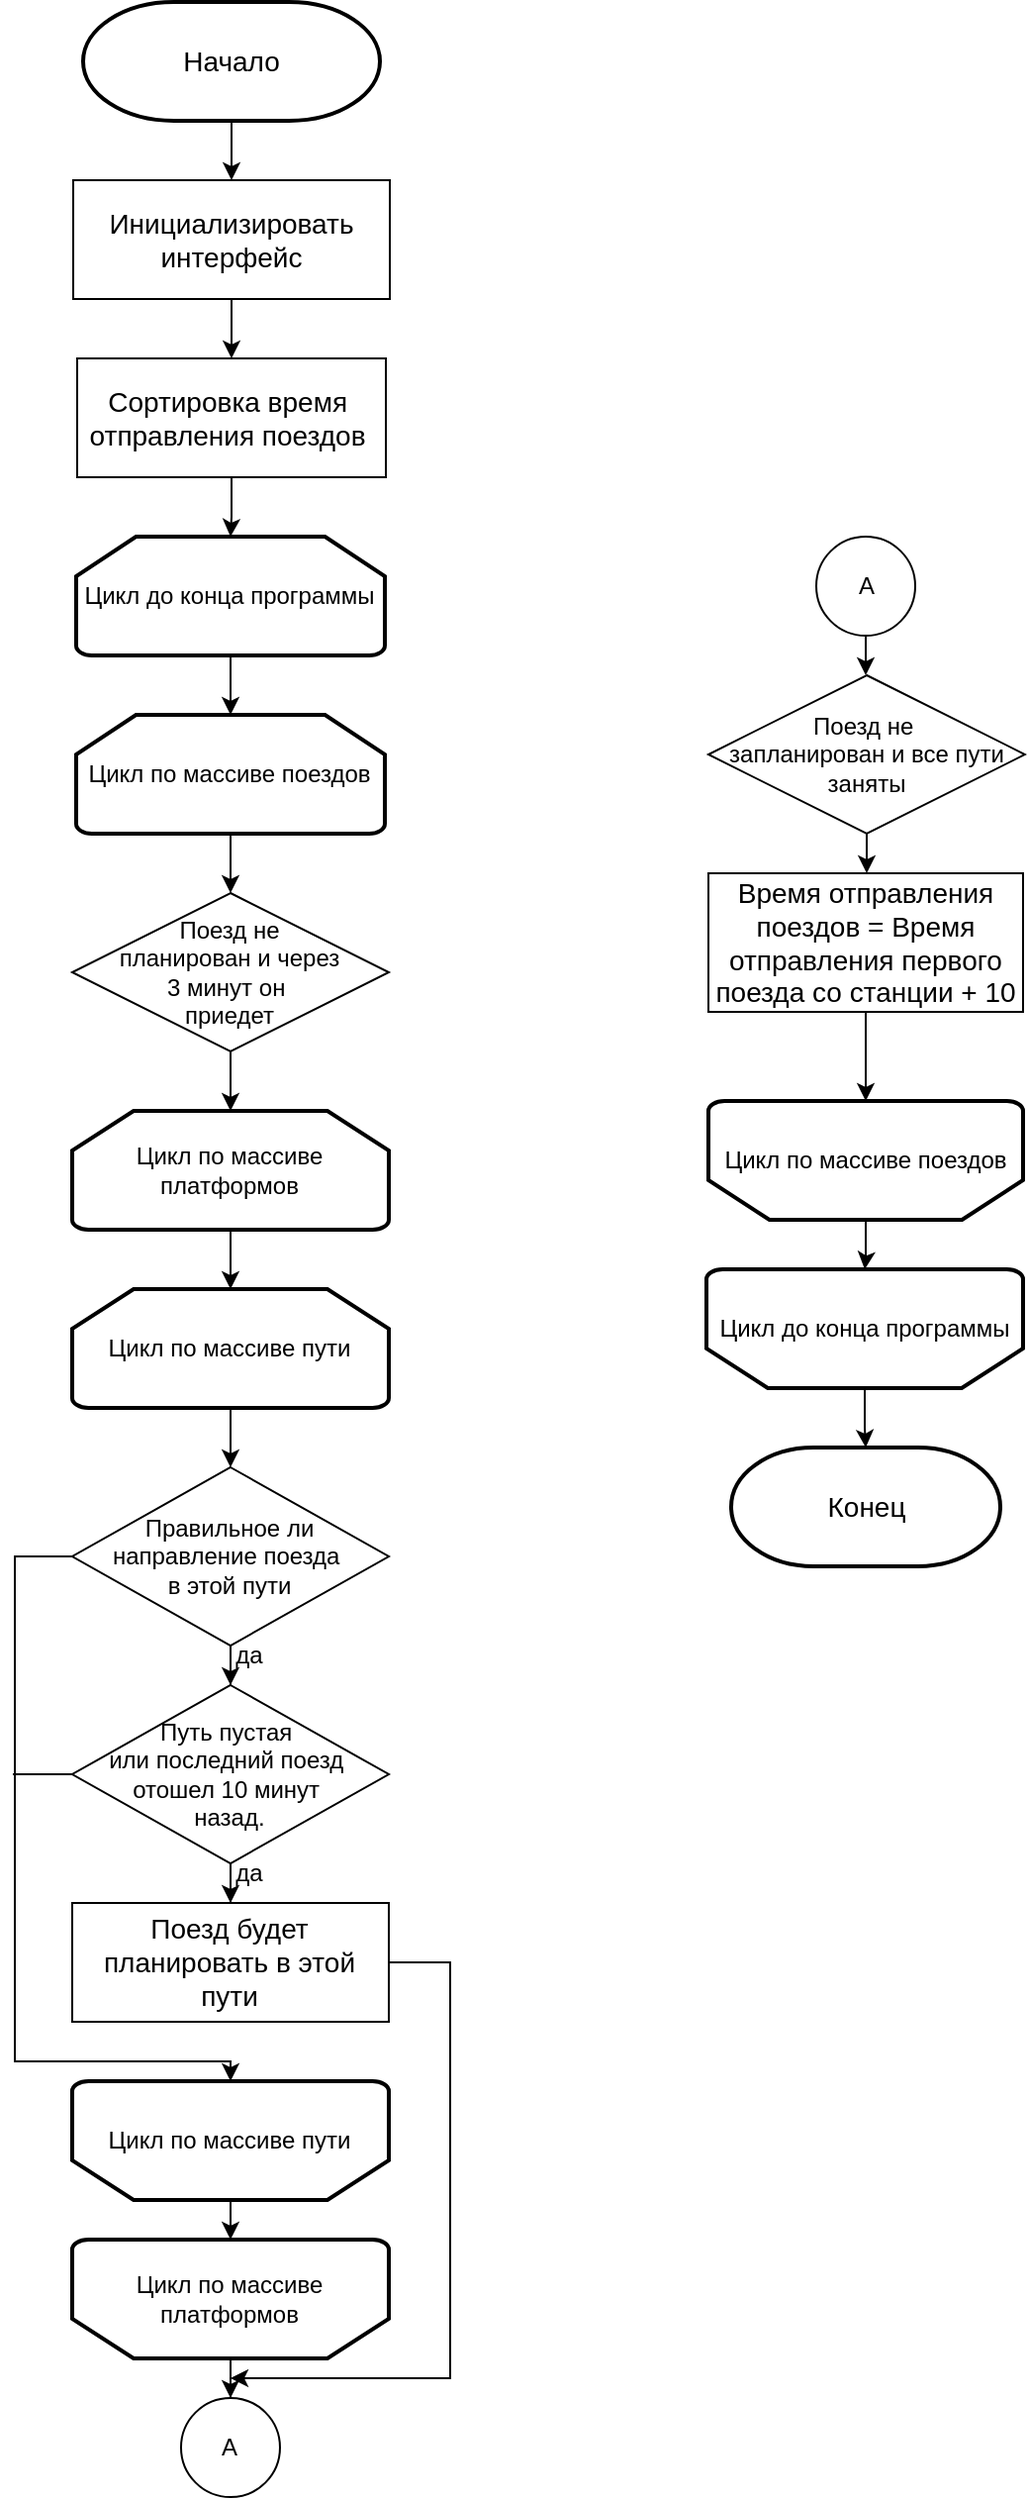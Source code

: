 <mxfile version="24.7.5">
  <diagram name="Trang-1" id="rMzL3UFabWsADVxy4FzP">
    <mxGraphModel dx="1050" dy="629" grid="1" gridSize="10" guides="1" tooltips="1" connect="1" arrows="1" fold="1" page="1" pageScale="1" pageWidth="827" pageHeight="1169" math="0" shadow="0">
      <root>
        <mxCell id="0" />
        <mxCell id="1" parent="0" />
        <mxCell id="mrZXV3vkeE_eTy5VasnF-18" style="edgeStyle=orthogonalEdgeStyle;rounded=0;orthogonalLoop=1;jettySize=auto;html=1;entryX=0.5;entryY=0;entryDx=0;entryDy=0;" parent="1" source="uBKHjGsXj6OErML4Wmsb-3" target="uBKHjGsXj6OErML4Wmsb-5" edge="1">
          <mxGeometry relative="1" as="geometry" />
        </mxCell>
        <mxCell id="uBKHjGsXj6OErML4Wmsb-3" value="Начало" style="strokeWidth=2;html=1;shape=mxgraph.flowchart.terminator;whiteSpace=wrap;fontSize=14;" parent="1" vertex="1">
          <mxGeometry x="55" y="30" width="150" height="60" as="geometry" />
        </mxCell>
        <mxCell id="uBKHjGsXj6OErML4Wmsb-4" value="Конец" style="strokeWidth=2;html=1;shape=mxgraph.flowchart.terminator;whiteSpace=wrap;fontSize=14;" parent="1" vertex="1">
          <mxGeometry x="382.5" y="760" width="136" height="60" as="geometry" />
        </mxCell>
        <mxCell id="mrZXV3vkeE_eTy5VasnF-19" style="edgeStyle=orthogonalEdgeStyle;rounded=0;orthogonalLoop=1;jettySize=auto;html=1;entryX=0.5;entryY=0;entryDx=0;entryDy=0;" parent="1" source="uBKHjGsXj6OErML4Wmsb-5" target="mrZXV3vkeE_eTy5VasnF-1" edge="1">
          <mxGeometry relative="1" as="geometry" />
        </mxCell>
        <mxCell id="uBKHjGsXj6OErML4Wmsb-5" value="Инициализировать интерфейс" style="rounded=0;whiteSpace=wrap;html=1;fontSize=14;" parent="1" vertex="1">
          <mxGeometry x="50" y="120" width="160" height="60" as="geometry" />
        </mxCell>
        <mxCell id="mrZXV3vkeE_eTy5VasnF-47" style="edgeStyle=orthogonalEdgeStyle;rounded=0;orthogonalLoop=1;jettySize=auto;html=1;" parent="1" source="uBKHjGsXj6OErML4Wmsb-9" edge="1">
          <mxGeometry relative="1" as="geometry">
            <mxPoint x="129.49" y="1230" as="targetPoint" />
            <Array as="points">
              <mxPoint x="240.49" y="1020" />
              <mxPoint x="240.49" y="1230" />
            </Array>
          </mxGeometry>
        </mxCell>
        <mxCell id="uBKHjGsXj6OErML4Wmsb-9" value="&lt;font style=&quot;font-size: 14px;&quot;&gt;Поезд будет планировать в этой пути&lt;/font&gt;" style="rounded=0;whiteSpace=wrap;html=1;fontSize=14;" parent="1" vertex="1">
          <mxGeometry x="49.49" y="990" width="160" height="60" as="geometry" />
        </mxCell>
        <mxCell id="uBKHjGsXj6OErML4Wmsb-14" value="Поезд не&lt;div&gt;&amp;nbsp;планирован и&amp;nbsp;&lt;span style=&quot;background-color: initial;&quot;&gt;через&amp;nbsp;&lt;/span&gt;&lt;/div&gt;&lt;div&gt;3 минут&amp;nbsp;&lt;span style=&quot;background-color: initial;&quot;&gt;он&amp;nbsp;&lt;/span&gt;&lt;/div&gt;&lt;div&gt;&lt;span style=&quot;background-color: initial;&quot;&gt;приедет&lt;/span&gt;&lt;/div&gt;" style="rhombus;whiteSpace=wrap;html=1;" parent="1" vertex="1">
          <mxGeometry x="49.49" y="480" width="160" height="80" as="geometry" />
        </mxCell>
        <mxCell id="mrZXV3vkeE_eTy5VasnF-1" value="Сортировка время&amp;nbsp; отправления поездов&amp;nbsp;" style="rounded=0;whiteSpace=wrap;html=1;fontSize=14;" parent="1" vertex="1">
          <mxGeometry x="52" y="210" width="156" height="60" as="geometry" />
        </mxCell>
        <mxCell id="mrZXV3vkeE_eTy5VasnF-21" style="edgeStyle=orthogonalEdgeStyle;rounded=0;orthogonalLoop=1;jettySize=auto;html=1;entryX=0.5;entryY=0;entryDx=0;entryDy=0;" parent="1" source="mrZXV3vkeE_eTy5VasnF-2" target="uBKHjGsXj6OErML4Wmsb-14" edge="1">
          <mxGeometry relative="1" as="geometry" />
        </mxCell>
        <mxCell id="mrZXV3vkeE_eTy5VasnF-2" value="Цикл по массиве поездов" style="strokeWidth=2;html=1;shape=mxgraph.flowchart.loop_limit;whiteSpace=wrap;" parent="1" vertex="1">
          <mxGeometry x="51.49" y="390" width="156" height="60" as="geometry" />
        </mxCell>
        <mxCell id="mrZXV3vkeE_eTy5VasnF-32" style="edgeStyle=orthogonalEdgeStyle;rounded=0;orthogonalLoop=1;jettySize=auto;html=1;entryX=0.5;entryY=0;entryDx=0;entryDy=0;" parent="1" source="mrZXV3vkeE_eTy5VasnF-5" target="uBKHjGsXj6OErML4Wmsb-9" edge="1">
          <mxGeometry relative="1" as="geometry" />
        </mxCell>
        <mxCell id="mrZXV3vkeE_eTy5VasnF-5" value="Путь пустая&amp;nbsp;&lt;div&gt;или&amp;nbsp;&lt;span style=&quot;background-color: initial;&quot;&gt;последний поезд&amp;nbsp;&lt;/span&gt;&lt;/div&gt;&lt;div&gt;&lt;span style=&quot;background-color: initial;&quot;&gt;отошел&amp;nbsp;&lt;/span&gt;&lt;span style=&quot;background-color: initial;&quot;&gt;10&amp;nbsp;&lt;/span&gt;&lt;span style=&quot;background-color: initial;&quot;&gt;минут&amp;nbsp;&lt;/span&gt;&lt;/div&gt;&lt;div&gt;&lt;span style=&quot;background-color: initial;&quot;&gt;назад.&lt;/span&gt;&lt;/div&gt;" style="rhombus;whiteSpace=wrap;html=1;" parent="1" vertex="1">
          <mxGeometry x="49.49" y="880" width="160" height="90" as="geometry" />
        </mxCell>
        <mxCell id="mrZXV3vkeE_eTy5VasnF-6" value="Цикл по массиве платформов" style="strokeWidth=2;html=1;shape=mxgraph.flowchart.loop_limit;whiteSpace=wrap;" parent="1" vertex="1">
          <mxGeometry x="49.49" y="590" width="160" height="60" as="geometry" />
        </mxCell>
        <mxCell id="mrZXV3vkeE_eTy5VasnF-25" style="edgeStyle=orthogonalEdgeStyle;rounded=0;orthogonalLoop=1;jettySize=auto;html=1;entryX=0.5;entryY=0;entryDx=0;entryDy=0;" parent="1" source="mrZXV3vkeE_eTy5VasnF-7" target="mrZXV3vkeE_eTy5VasnF-14" edge="1">
          <mxGeometry relative="1" as="geometry" />
        </mxCell>
        <mxCell id="mrZXV3vkeE_eTy5VasnF-7" value="Цикл по массиве пути" style="strokeWidth=2;html=1;shape=mxgraph.flowchart.loop_limit;whiteSpace=wrap;" parent="1" vertex="1">
          <mxGeometry x="49.49" y="680" width="160" height="60" as="geometry" />
        </mxCell>
        <mxCell id="mrZXV3vkeE_eTy5VasnF-8" value="Цикл по массиве поездов" style="strokeWidth=2;html=1;shape=mxgraph.flowchart.loop_limit;whiteSpace=wrap;direction=west;" parent="1" vertex="1">
          <mxGeometry x="371" y="585" width="159" height="60" as="geometry" />
        </mxCell>
        <mxCell id="mrZXV3vkeE_eTy5VasnF-10" value="Цикл по массиве пути" style="strokeWidth=2;html=1;shape=mxgraph.flowchart.loop_limit;whiteSpace=wrap;direction=west;" parent="1" vertex="1">
          <mxGeometry x="49.49" y="1080" width="160" height="60" as="geometry" />
        </mxCell>
        <mxCell id="mrZXV3vkeE_eTy5VasnF-13" value="Время отправления поездов = Время отправления первого поезда со станции + 10" style="rounded=0;whiteSpace=wrap;html=1;fontSize=14;" parent="1" vertex="1">
          <mxGeometry x="371" y="470" width="159" height="70" as="geometry" />
        </mxCell>
        <mxCell id="mrZXV3vkeE_eTy5VasnF-26" style="edgeStyle=orthogonalEdgeStyle;rounded=0;orthogonalLoop=1;jettySize=auto;html=1;entryX=0.5;entryY=0;entryDx=0;entryDy=0;" parent="1" source="mrZXV3vkeE_eTy5VasnF-14" target="mrZXV3vkeE_eTy5VasnF-5" edge="1">
          <mxGeometry relative="1" as="geometry" />
        </mxCell>
        <mxCell id="mrZXV3vkeE_eTy5VasnF-46" style="edgeStyle=orthogonalEdgeStyle;rounded=0;orthogonalLoop=1;jettySize=auto;html=1;entryX=0.5;entryY=1;entryDx=0;entryDy=0;entryPerimeter=0;" parent="1" source="mrZXV3vkeE_eTy5VasnF-14" target="mrZXV3vkeE_eTy5VasnF-10" edge="1">
          <mxGeometry relative="1" as="geometry">
            <mxPoint x="19.49" y="1080" as="targetPoint" />
            <Array as="points">
              <mxPoint x="20.49" y="815" />
              <mxPoint x="20.49" y="1070" />
              <mxPoint x="129.49" y="1070" />
            </Array>
          </mxGeometry>
        </mxCell>
        <mxCell id="mrZXV3vkeE_eTy5VasnF-14" value="Правильное ли направление поезда&amp;nbsp;&lt;div&gt;в этой пути&lt;/div&gt;" style="rhombus;whiteSpace=wrap;html=1;" parent="1" vertex="1">
          <mxGeometry x="49.49" y="770" width="160" height="90" as="geometry" />
        </mxCell>
        <mxCell id="mrZXV3vkeE_eTy5VasnF-38" style="edgeStyle=orthogonalEdgeStyle;rounded=0;orthogonalLoop=1;jettySize=auto;html=1;entryX=0.5;entryY=0;entryDx=0;entryDy=0;" parent="1" source="mrZXV3vkeE_eTy5VasnF-15" target="mrZXV3vkeE_eTy5VasnF-37" edge="1">
          <mxGeometry relative="1" as="geometry" />
        </mxCell>
        <mxCell id="mrZXV3vkeE_eTy5VasnF-15" value="Цикл по массиве платформов" style="strokeWidth=2;html=1;shape=mxgraph.flowchart.loop_limit;whiteSpace=wrap;direction=west;" parent="1" vertex="1">
          <mxGeometry x="49.49" y="1160" width="160" height="60" as="geometry" />
        </mxCell>
        <mxCell id="mrZXV3vkeE_eTy5VasnF-41" style="edgeStyle=orthogonalEdgeStyle;rounded=0;orthogonalLoop=1;jettySize=auto;html=1;entryX=0.5;entryY=0;entryDx=0;entryDy=0;" parent="1" source="mrZXV3vkeE_eTy5VasnF-17" target="mrZXV3vkeE_eTy5VasnF-13" edge="1">
          <mxGeometry relative="1" as="geometry" />
        </mxCell>
        <mxCell id="mrZXV3vkeE_eTy5VasnF-17" value="Поезд не&amp;nbsp;&lt;div&gt;запланирован и все пути заняты&lt;br&gt;&lt;/div&gt;" style="rhombus;whiteSpace=wrap;html=1;" parent="1" vertex="1">
          <mxGeometry x="371" y="370" width="160" height="80" as="geometry" />
        </mxCell>
        <mxCell id="mrZXV3vkeE_eTy5VasnF-22" style="edgeStyle=orthogonalEdgeStyle;rounded=0;orthogonalLoop=1;jettySize=auto;html=1;entryX=0.5;entryY=0;entryDx=0;entryDy=0;entryPerimeter=0;" parent="1" source="uBKHjGsXj6OErML4Wmsb-14" target="mrZXV3vkeE_eTy5VasnF-6" edge="1">
          <mxGeometry relative="1" as="geometry" />
        </mxCell>
        <mxCell id="mrZXV3vkeE_eTy5VasnF-23" style="edgeStyle=orthogonalEdgeStyle;rounded=0;orthogonalLoop=1;jettySize=auto;html=1;entryX=0.5;entryY=0;entryDx=0;entryDy=0;entryPerimeter=0;" parent="1" source="mrZXV3vkeE_eTy5VasnF-6" target="mrZXV3vkeE_eTy5VasnF-7" edge="1">
          <mxGeometry relative="1" as="geometry" />
        </mxCell>
        <mxCell id="mrZXV3vkeE_eTy5VasnF-28" style="edgeStyle=orthogonalEdgeStyle;rounded=0;orthogonalLoop=1;jettySize=auto;html=1;entryX=0.5;entryY=1;entryDx=0;entryDy=0;entryPerimeter=0;" parent="1" source="mrZXV3vkeE_eTy5VasnF-10" target="mrZXV3vkeE_eTy5VasnF-15" edge="1">
          <mxGeometry relative="1" as="geometry" />
        </mxCell>
        <mxCell id="mrZXV3vkeE_eTy5VasnF-36" value="" style="endArrow=none;html=1;rounded=0;entryX=0;entryY=0.5;entryDx=0;entryDy=0;" parent="1" target="mrZXV3vkeE_eTy5VasnF-5" edge="1">
          <mxGeometry width="50" height="50" relative="1" as="geometry">
            <mxPoint x="19.49" y="925" as="sourcePoint" />
            <mxPoint x="169.49" y="1090" as="targetPoint" />
          </mxGeometry>
        </mxCell>
        <mxCell id="mrZXV3vkeE_eTy5VasnF-37" value="A" style="ellipse;whiteSpace=wrap;html=1;aspect=fixed;" parent="1" vertex="1">
          <mxGeometry x="104.49" y="1240" width="50" height="50" as="geometry" />
        </mxCell>
        <mxCell id="mrZXV3vkeE_eTy5VasnF-40" style="edgeStyle=orthogonalEdgeStyle;rounded=0;orthogonalLoop=1;jettySize=auto;html=1;entryX=0.5;entryY=0;entryDx=0;entryDy=0;" parent="1" source="mrZXV3vkeE_eTy5VasnF-39" target="mrZXV3vkeE_eTy5VasnF-17" edge="1">
          <mxGeometry relative="1" as="geometry" />
        </mxCell>
        <mxCell id="mrZXV3vkeE_eTy5VasnF-39" value="A" style="ellipse;whiteSpace=wrap;html=1;aspect=fixed;" parent="1" vertex="1">
          <mxGeometry x="425.5" y="300" width="50" height="50" as="geometry" />
        </mxCell>
        <mxCell id="mrZXV3vkeE_eTy5VasnF-42" style="edgeStyle=orthogonalEdgeStyle;rounded=0;orthogonalLoop=1;jettySize=auto;html=1;entryX=0.5;entryY=1;entryDx=0;entryDy=0;entryPerimeter=0;" parent="1" source="mrZXV3vkeE_eTy5VasnF-13" target="mrZXV3vkeE_eTy5VasnF-8" edge="1">
          <mxGeometry relative="1" as="geometry" />
        </mxCell>
        <mxCell id="mrZXV3vkeE_eTy5VasnF-44" value="да" style="text;html=1;align=center;verticalAlign=middle;whiteSpace=wrap;rounded=0;" parent="1" vertex="1">
          <mxGeometry x="109.49" y="850" width="60" height="30" as="geometry" />
        </mxCell>
        <mxCell id="mrZXV3vkeE_eTy5VasnF-45" value="да" style="text;html=1;align=center;verticalAlign=middle;whiteSpace=wrap;rounded=0;" parent="1" vertex="1">
          <mxGeometry x="109.49" y="960" width="60" height="30" as="geometry" />
        </mxCell>
        <mxCell id="8NwUXc0eA_0OBcahtsty-2" value="" style="edgeStyle=orthogonalEdgeStyle;rounded=0;orthogonalLoop=1;jettySize=auto;html=1;" edge="1" parent="1" source="mrZXV3vkeE_eTy5VasnF-48" target="mrZXV3vkeE_eTy5VasnF-2">
          <mxGeometry relative="1" as="geometry" />
        </mxCell>
        <mxCell id="mrZXV3vkeE_eTy5VasnF-48" value="Цикл до конц&lt;span style=&quot;color: rgba(0, 0, 0, 0); font-family: monospace; font-size: 0px; text-align: start; text-wrap: nowrap;&quot;&gt;%3CmxGraphModel%3E%3Croot%3E%3CmxCell%20id%3D%220%22%2F%3E%3CmxCell%20id%3D%221%22%20parent%3D%220%22%2F%3E%3CmxCell%20id%3D%222%22%20value%3D%22%D0%A6%D0%B8%D0%BA%D0%BB%20%D0%BF%D0%BE%20%D0%BC%D0%B0%D1%81%D1%81%D0%B8%D0%B2%D0%B5%20%D0%BF%D0%BE%D0%B5%D0%B7%D0%B4%D0%BE%D0%B2%22%20style%3D%22strokeWidth%3D2%3Bhtml%3D1%3Bshape%3Dmxgraph.flowchart.loop_limit%3BwhiteSpace%3Dwrap%3B%22%20vertex%3D%221%22%20parent%3D%221%22%3E%3CmxGeometry%20x%3D%2251.49%22%20y%3D%22420%22%20width%3D%22156%22%20height%3D%2260%22%20as%3D%22geometry%22%2F%3E%3C%2FmxCell%3E%3C%2Froot%3E%3C%2FmxGraphModel%3E&lt;/span&gt;а программы" style="strokeWidth=2;html=1;shape=mxgraph.flowchart.loop_limit;whiteSpace=wrap;" parent="1" vertex="1">
          <mxGeometry x="51.49" y="300" width="156" height="60" as="geometry" />
        </mxCell>
        <mxCell id="mrZXV3vkeE_eTy5VasnF-52" style="edgeStyle=orthogonalEdgeStyle;rounded=0;orthogonalLoop=1;jettySize=auto;html=1;entryX=0.5;entryY=0;entryDx=0;entryDy=0;entryPerimeter=0;" parent="1" source="mrZXV3vkeE_eTy5VasnF-49" target="uBKHjGsXj6OErML4Wmsb-4" edge="1">
          <mxGeometry relative="1" as="geometry">
            <mxPoint x="450" y="750" as="targetPoint" />
          </mxGeometry>
        </mxCell>
        <mxCell id="mrZXV3vkeE_eTy5VasnF-49" value="Цикл до конц&lt;span style=&quot;color: rgba(0, 0, 0, 0); font-family: monospace; font-size: 0px; text-align: start; text-wrap: nowrap;&quot;&gt;%3CmxGraphModel%3E%3Croot%3E%3CmxCell%20id%3D%220%22%2F%3E%3CmxCell%20id%3D%221%22%20parent%3D%220%22%2F%3E%3CmxCell%20id%3D%222%22%20value%3D%22%D0%A6%D0%B8%D0%BA%D0%BB%20%D0%BF%D0%BE%20%D0%BC%D0%B0%D1%81%D1%81%D0%B8%D0%B2%D0%B5%20%D0%BF%D0%BE%D0%B5%D0%B7%D0%B4%D0%BE%D0%B2%22%20style%3D%22strokeWidth%3D2%3Bhtml%3D1%3Bshape%3Dmxgraph.flowchart.loop_limit%3BwhiteSpace%3Dwrap%3B%22%20vertex%3D%221%22%20parent%3D%221%22%3E%3CmxGeometry%20x%3D%2251.49%22%20y%3D%22420%22%20width%3D%22156%22%20height%3D%2260%22%20as%3D%22geometry%22%2F%3E%3C%2FmxCell%3E%3C%2Froot%3E%3C%2FmxGraphModel%3E&lt;/span&gt;а программы" style="strokeWidth=2;html=1;shape=mxgraph.flowchart.loop_limit;whiteSpace=wrap;direction=west;" parent="1" vertex="1">
          <mxGeometry x="370" y="670" width="160" height="60" as="geometry" />
        </mxCell>
        <mxCell id="mrZXV3vkeE_eTy5VasnF-51" style="edgeStyle=orthogonalEdgeStyle;rounded=0;orthogonalLoop=1;jettySize=auto;html=1;entryX=0.5;entryY=1;entryDx=0;entryDy=0;entryPerimeter=0;" parent="1" source="mrZXV3vkeE_eTy5VasnF-8" target="mrZXV3vkeE_eTy5VasnF-49" edge="1">
          <mxGeometry relative="1" as="geometry" />
        </mxCell>
        <mxCell id="8NwUXc0eA_0OBcahtsty-1" style="edgeStyle=orthogonalEdgeStyle;rounded=0;orthogonalLoop=1;jettySize=auto;html=1;entryX=0.5;entryY=0;entryDx=0;entryDy=0;entryPerimeter=0;" edge="1" parent="1" source="mrZXV3vkeE_eTy5VasnF-1" target="mrZXV3vkeE_eTy5VasnF-48">
          <mxGeometry relative="1" as="geometry" />
        </mxCell>
      </root>
    </mxGraphModel>
  </diagram>
</mxfile>
